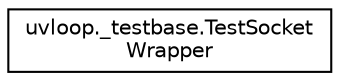 digraph "Graphical Class Hierarchy"
{
 // LATEX_PDF_SIZE
  edge [fontname="Helvetica",fontsize="10",labelfontname="Helvetica",labelfontsize="10"];
  node [fontname="Helvetica",fontsize="10",shape=record];
  rankdir="LR";
  Node0 [label="uvloop._testbase.TestSocket\lWrapper",height=0.2,width=0.4,color="black", fillcolor="white", style="filled",URL="$classuvloop_1_1__testbase_1_1TestSocketWrapper.html",tooltip="Socket Testing Utilities."];
}
